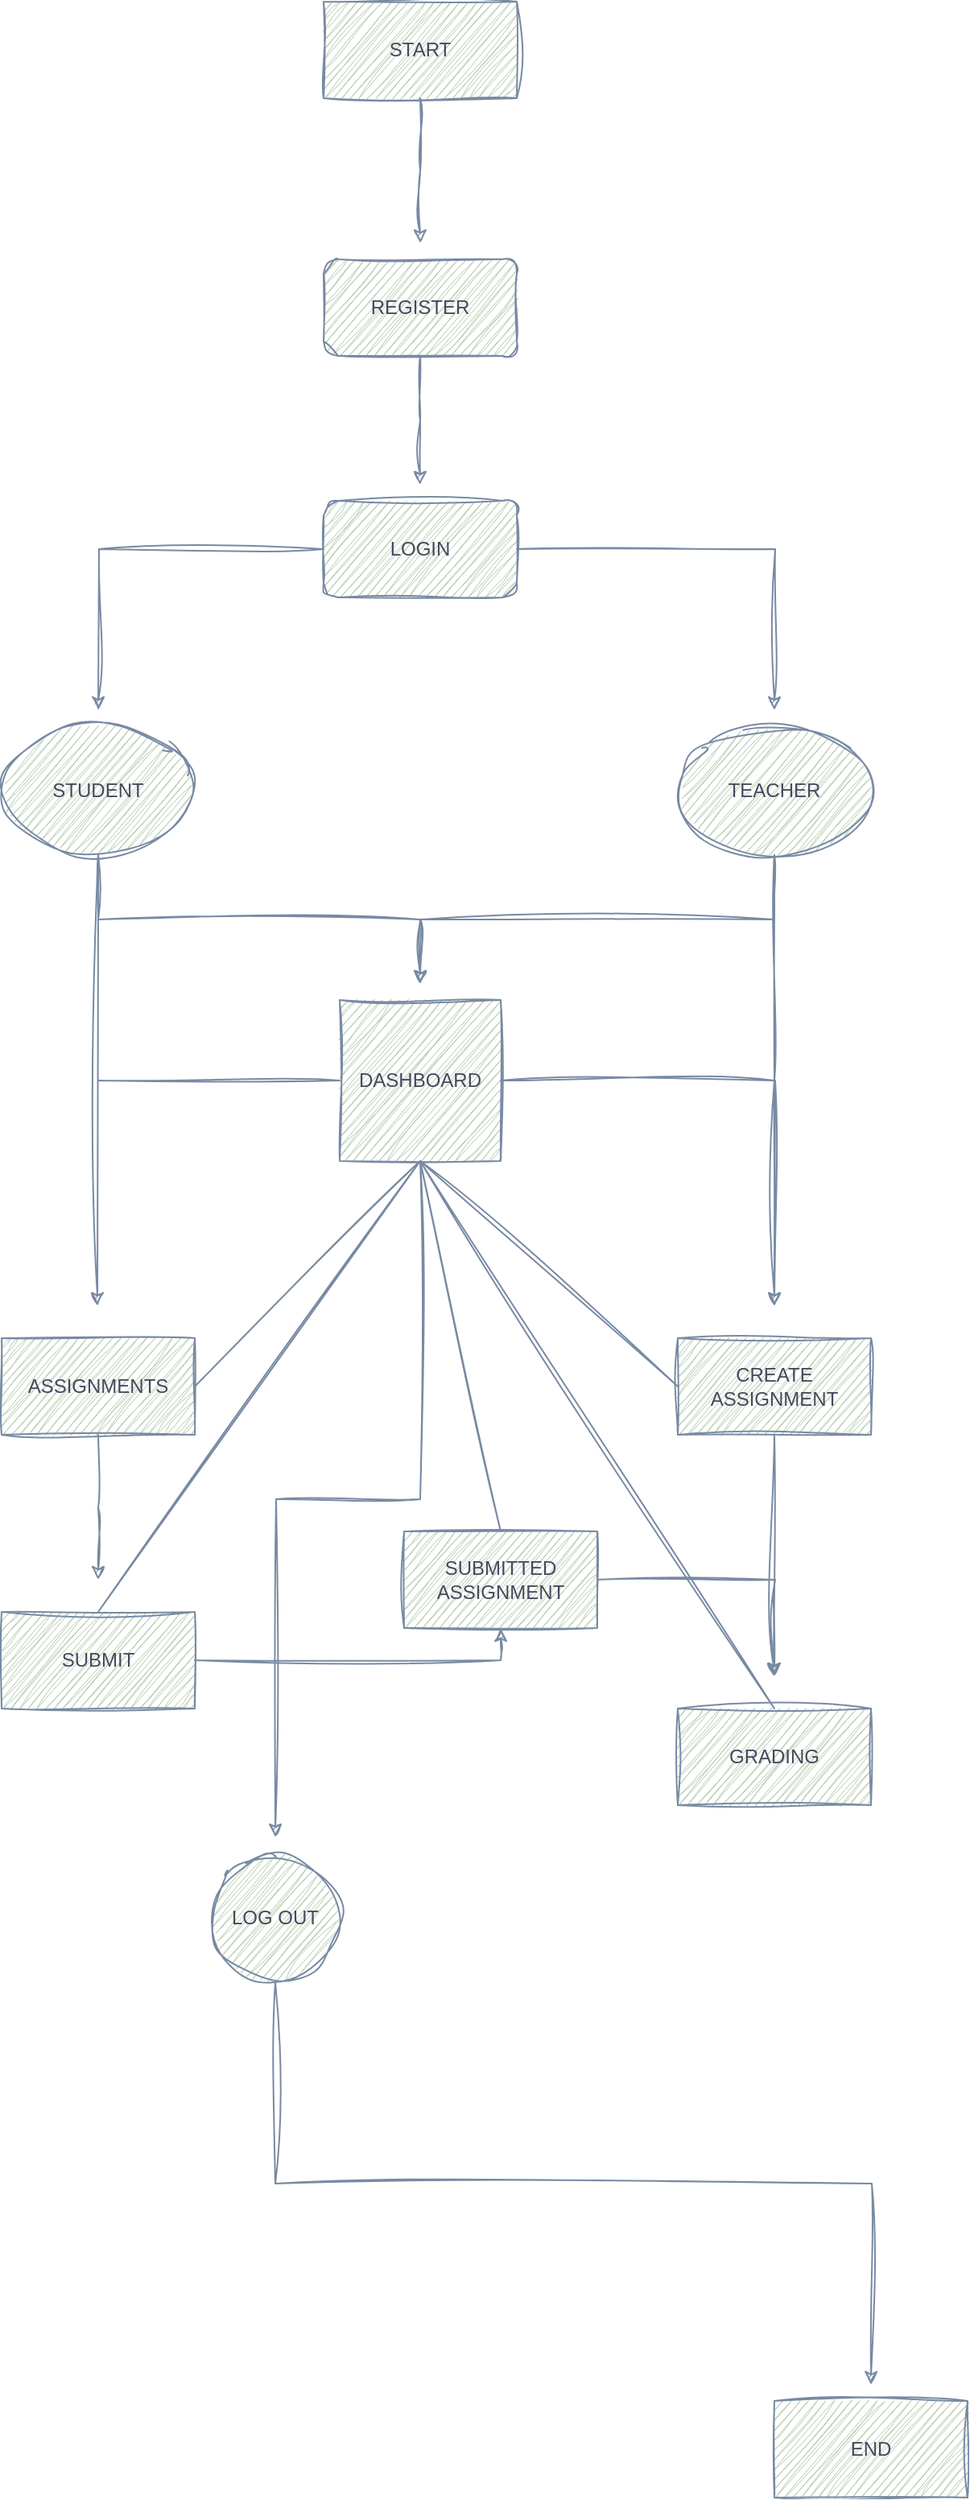<mxfile version="24.7.7">
  <diagram name="Page-1" id="L5FUfKaQxoedJn8WVVOA">
    <mxGraphModel dx="786" dy="465" grid="1" gridSize="10" guides="1" tooltips="1" connect="1" arrows="1" fold="1" page="1" pageScale="1" pageWidth="3300" pageHeight="4681" math="0" shadow="0">
      <root>
        <mxCell id="0" />
        <mxCell id="1" parent="0" />
        <mxCell id="IYb6vsNfdKdp7bzHXlKV-6" style="edgeStyle=orthogonalEdgeStyle;rounded=0;orthogonalLoop=1;jettySize=auto;html=1;exitX=0.5;exitY=1;exitDx=0;exitDy=0;sketch=1;curveFitting=1;jiggle=2;labelBackgroundColor=none;strokeColor=#788AA3;fontColor=default;" parent="1" source="IYb6vsNfdKdp7bzHXlKV-1" edge="1">
          <mxGeometry relative="1" as="geometry">
            <mxPoint x="410" y="220" as="targetPoint" />
          </mxGeometry>
        </mxCell>
        <mxCell id="IYb6vsNfdKdp7bzHXlKV-1" value="START" style="rounded=0;whiteSpace=wrap;html=1;sketch=1;curveFitting=1;jiggle=2;labelBackgroundColor=none;fillColor=#B2C9AB;strokeColor=#788AA3;fontColor=#46495D;" parent="1" vertex="1">
          <mxGeometry x="350" y="70" width="120" height="60" as="geometry" />
        </mxCell>
        <mxCell id="IYb6vsNfdKdp7bzHXlKV-10" style="edgeStyle=orthogonalEdgeStyle;rounded=0;orthogonalLoop=1;jettySize=auto;html=1;exitX=0.5;exitY=1;exitDx=0;exitDy=0;sketch=1;curveFitting=1;jiggle=2;labelBackgroundColor=none;strokeColor=#788AA3;fontColor=default;" parent="1" source="IYb6vsNfdKdp7bzHXlKV-8" edge="1">
          <mxGeometry relative="1" as="geometry">
            <mxPoint x="410" y="370" as="targetPoint" />
          </mxGeometry>
        </mxCell>
        <mxCell id="IYb6vsNfdKdp7bzHXlKV-8" value="REGISTER" style="rounded=1;whiteSpace=wrap;html=1;sketch=1;curveFitting=1;jiggle=2;labelBackgroundColor=none;fillColor=#B2C9AB;strokeColor=#788AA3;fontColor=#46495D;" parent="1" vertex="1">
          <mxGeometry x="350" y="230" width="120" height="60" as="geometry" />
        </mxCell>
        <mxCell id="IYb6vsNfdKdp7bzHXlKV-13" style="edgeStyle=orthogonalEdgeStyle;rounded=0;orthogonalLoop=1;jettySize=auto;html=1;exitX=0;exitY=0.5;exitDx=0;exitDy=0;sketch=1;curveFitting=1;jiggle=2;labelBackgroundColor=none;strokeColor=#788AA3;fontColor=default;" parent="1" source="IYb6vsNfdKdp7bzHXlKV-12" edge="1">
          <mxGeometry relative="1" as="geometry">
            <mxPoint x="210" y="510" as="targetPoint" />
          </mxGeometry>
        </mxCell>
        <mxCell id="IYb6vsNfdKdp7bzHXlKV-21" style="edgeStyle=orthogonalEdgeStyle;rounded=0;orthogonalLoop=1;jettySize=auto;html=1;exitX=1;exitY=0.5;exitDx=0;exitDy=0;sketch=1;curveFitting=1;jiggle=2;labelBackgroundColor=none;strokeColor=#788AA3;fontColor=default;" parent="1" source="IYb6vsNfdKdp7bzHXlKV-12" edge="1">
          <mxGeometry relative="1" as="geometry">
            <mxPoint x="630" y="510" as="targetPoint" />
          </mxGeometry>
        </mxCell>
        <mxCell id="IYb6vsNfdKdp7bzHXlKV-12" value="LOGIN" style="rounded=1;whiteSpace=wrap;html=1;sketch=1;curveFitting=1;jiggle=2;labelBackgroundColor=none;fillColor=#B2C9AB;strokeColor=#788AA3;fontColor=#46495D;" parent="1" vertex="1">
          <mxGeometry x="350" y="380" width="120" height="60" as="geometry" />
        </mxCell>
        <mxCell id="IYb6vsNfdKdp7bzHXlKV-18" style="edgeStyle=orthogonalEdgeStyle;rounded=0;orthogonalLoop=1;jettySize=auto;html=1;exitX=0.5;exitY=1;exitDx=0;exitDy=0;sketch=1;curveFitting=1;jiggle=2;labelBackgroundColor=none;strokeColor=#788AA3;fontColor=default;" parent="1" source="IYb6vsNfdKdp7bzHXlKV-14" edge="1">
          <mxGeometry relative="1" as="geometry">
            <mxPoint x="410" y="680" as="targetPoint" />
            <Array as="points">
              <mxPoint x="210" y="640" />
              <mxPoint x="410" y="640" />
            </Array>
          </mxGeometry>
        </mxCell>
        <mxCell id="IYb6vsNfdKdp7bzHXlKV-22" style="edgeStyle=orthogonalEdgeStyle;rounded=0;orthogonalLoop=1;jettySize=auto;html=1;exitX=0.5;exitY=1;exitDx=0;exitDy=0;sketch=1;curveFitting=1;jiggle=2;labelBackgroundColor=none;strokeColor=#788AA3;fontColor=default;" parent="1" source="IYb6vsNfdKdp7bzHXlKV-14" edge="1">
          <mxGeometry relative="1" as="geometry">
            <mxPoint x="209.5" y="880.0" as="targetPoint" />
          </mxGeometry>
        </mxCell>
        <mxCell id="IYb6vsNfdKdp7bzHXlKV-14" value="STUDENT" style="ellipse;whiteSpace=wrap;html=1;sketch=1;curveFitting=1;jiggle=2;labelBackgroundColor=none;fillColor=#B2C9AB;strokeColor=#788AA3;fontColor=#46495D;" parent="1" vertex="1">
          <mxGeometry x="150" y="520" width="120" height="80" as="geometry" />
        </mxCell>
        <mxCell id="IYb6vsNfdKdp7bzHXlKV-17" style="edgeStyle=orthogonalEdgeStyle;rounded=0;orthogonalLoop=1;jettySize=auto;html=1;exitX=0.5;exitY=1;exitDx=0;exitDy=0;sketch=1;curveFitting=1;jiggle=2;labelBackgroundColor=none;strokeColor=#788AA3;fontColor=default;" parent="1" source="IYb6vsNfdKdp7bzHXlKV-16" edge="1">
          <mxGeometry relative="1" as="geometry">
            <mxPoint x="410" y="680" as="targetPoint" />
          </mxGeometry>
        </mxCell>
        <mxCell id="IYb6vsNfdKdp7bzHXlKV-26" style="edgeStyle=orthogonalEdgeStyle;rounded=0;orthogonalLoop=1;jettySize=auto;html=1;exitX=0.5;exitY=1;exitDx=0;exitDy=0;sketch=1;curveFitting=1;jiggle=2;labelBackgroundColor=none;strokeColor=#788AA3;fontColor=default;" parent="1" source="IYb6vsNfdKdp7bzHXlKV-16" edge="1">
          <mxGeometry relative="1" as="geometry">
            <mxPoint x="630" y="880.0" as="targetPoint" />
          </mxGeometry>
        </mxCell>
        <mxCell id="IYb6vsNfdKdp7bzHXlKV-16" value="TEACHER" style="ellipse;whiteSpace=wrap;html=1;sketch=1;curveFitting=1;jiggle=2;labelBackgroundColor=none;fillColor=#B2C9AB;strokeColor=#788AA3;fontColor=#46495D;" parent="1" vertex="1">
          <mxGeometry x="570" y="520" width="120" height="80" as="geometry" />
        </mxCell>
        <mxCell id="IYb6vsNfdKdp7bzHXlKV-38" style="edgeStyle=orthogonalEdgeStyle;rounded=0;orthogonalLoop=1;jettySize=auto;html=1;exitX=1;exitY=0.5;exitDx=0;exitDy=0;sketch=1;curveFitting=1;jiggle=2;labelBackgroundColor=none;strokeColor=#788AA3;fontColor=default;" parent="1" source="IYb6vsNfdKdp7bzHXlKV-20" edge="1">
          <mxGeometry relative="1" as="geometry">
            <mxPoint x="630" y="880.0" as="targetPoint" />
          </mxGeometry>
        </mxCell>
        <mxCell id="IYb6vsNfdKdp7bzHXlKV-45" style="edgeStyle=orthogonalEdgeStyle;rounded=0;orthogonalLoop=1;jettySize=auto;html=1;exitX=0.5;exitY=1;exitDx=0;exitDy=0;sketch=1;curveFitting=1;jiggle=2;labelBackgroundColor=none;strokeColor=#788AA3;fontColor=default;" parent="1" source="IYb6vsNfdKdp7bzHXlKV-20" edge="1">
          <mxGeometry relative="1" as="geometry">
            <mxPoint x="320" y="1210.0" as="targetPoint" />
          </mxGeometry>
        </mxCell>
        <mxCell id="IYb6vsNfdKdp7bzHXlKV-20" value="DASHBOARD" style="whiteSpace=wrap;html=1;aspect=fixed;sketch=1;curveFitting=1;jiggle=2;labelBackgroundColor=none;fillColor=#B2C9AB;strokeColor=#788AA3;fontColor=#46495D;" parent="1" vertex="1">
          <mxGeometry x="360" y="690" width="100" height="100" as="geometry" />
        </mxCell>
        <mxCell id="IYb6vsNfdKdp7bzHXlKV-24" value="" style="endArrow=none;html=1;rounded=0;entryX=0;entryY=0.5;entryDx=0;entryDy=0;sketch=1;curveFitting=1;jiggle=2;labelBackgroundColor=none;strokeColor=#788AA3;fontColor=default;" parent="1" target="IYb6vsNfdKdp7bzHXlKV-20" edge="1">
          <mxGeometry width="50" height="50" relative="1" as="geometry">
            <mxPoint x="210" y="740" as="sourcePoint" />
            <mxPoint x="420" y="790" as="targetPoint" />
            <Array as="points">
              <mxPoint x="210" y="740" />
            </Array>
          </mxGeometry>
        </mxCell>
        <mxCell id="IYb6vsNfdKdp7bzHXlKV-28" style="edgeStyle=orthogonalEdgeStyle;rounded=0;orthogonalLoop=1;jettySize=auto;html=1;exitX=0.5;exitY=1;exitDx=0;exitDy=0;sketch=1;curveFitting=1;jiggle=2;labelBackgroundColor=none;strokeColor=#788AA3;fontColor=default;" parent="1" source="IYb6vsNfdKdp7bzHXlKV-25" edge="1">
          <mxGeometry relative="1" as="geometry">
            <mxPoint x="210" y="1050.0" as="targetPoint" />
          </mxGeometry>
        </mxCell>
        <mxCell id="IYb6vsNfdKdp7bzHXlKV-25" value="ASSIGNMENTS" style="rounded=0;whiteSpace=wrap;html=1;sketch=1;curveFitting=1;jiggle=2;labelBackgroundColor=none;fillColor=#B2C9AB;strokeColor=#788AA3;fontColor=#46495D;" parent="1" vertex="1">
          <mxGeometry x="150" y="900" width="120" height="60" as="geometry" />
        </mxCell>
        <mxCell id="IYb6vsNfdKdp7bzHXlKV-34" style="edgeStyle=orthogonalEdgeStyle;rounded=0;orthogonalLoop=1;jettySize=auto;html=1;exitX=0.5;exitY=1;exitDx=0;exitDy=0;sketch=1;curveFitting=1;jiggle=2;labelBackgroundColor=none;strokeColor=#788AA3;fontColor=default;" parent="1" source="IYb6vsNfdKdp7bzHXlKV-27" edge="1">
          <mxGeometry relative="1" as="geometry">
            <mxPoint x="629.5" y="1110.0" as="targetPoint" />
          </mxGeometry>
        </mxCell>
        <mxCell id="IYb6vsNfdKdp7bzHXlKV-27" value="CREATE ASSIGNMENT" style="rounded=0;whiteSpace=wrap;html=1;sketch=1;curveFitting=1;jiggle=2;labelBackgroundColor=none;fillColor=#B2C9AB;strokeColor=#788AA3;fontColor=#46495D;" parent="1" vertex="1">
          <mxGeometry x="570" y="900" width="120" height="60" as="geometry" />
        </mxCell>
        <mxCell id="IYb6vsNfdKdp7bzHXlKV-32" style="edgeStyle=orthogonalEdgeStyle;rounded=0;orthogonalLoop=1;jettySize=auto;html=1;exitX=1;exitY=0.5;exitDx=0;exitDy=0;entryX=0.5;entryY=1;entryDx=0;entryDy=0;sketch=1;curveFitting=1;jiggle=2;labelBackgroundColor=none;strokeColor=#788AA3;fontColor=default;" parent="1" source="IYb6vsNfdKdp7bzHXlKV-30" target="IYb6vsNfdKdp7bzHXlKV-31" edge="1">
          <mxGeometry relative="1" as="geometry" />
        </mxCell>
        <mxCell id="IYb6vsNfdKdp7bzHXlKV-30" value="SUBMIT" style="rounded=0;whiteSpace=wrap;html=1;sketch=1;curveFitting=1;jiggle=2;labelBackgroundColor=none;fillColor=#B2C9AB;strokeColor=#788AA3;fontColor=#46495D;" parent="1" vertex="1">
          <mxGeometry x="150" y="1070" width="120" height="60" as="geometry" />
        </mxCell>
        <mxCell id="IYb6vsNfdKdp7bzHXlKV-37" style="edgeStyle=orthogonalEdgeStyle;rounded=0;orthogonalLoop=1;jettySize=auto;html=1;exitX=1;exitY=0.5;exitDx=0;exitDy=0;sketch=1;curveFitting=1;jiggle=2;labelBackgroundColor=none;strokeColor=#788AA3;fontColor=default;" parent="1" source="IYb6vsNfdKdp7bzHXlKV-31" edge="1">
          <mxGeometry relative="1" as="geometry">
            <mxPoint x="630" y="1110.0" as="targetPoint" />
          </mxGeometry>
        </mxCell>
        <mxCell id="IYb6vsNfdKdp7bzHXlKV-31" value="SUBMITTED ASSIGNMENT" style="rounded=0;whiteSpace=wrap;html=1;sketch=1;curveFitting=1;jiggle=2;labelBackgroundColor=none;fillColor=#B2C9AB;strokeColor=#788AA3;fontColor=#46495D;" parent="1" vertex="1">
          <mxGeometry x="400" y="1020" width="120" height="60" as="geometry" />
        </mxCell>
        <mxCell id="IYb6vsNfdKdp7bzHXlKV-33" value="GRADING" style="rounded=0;whiteSpace=wrap;html=1;sketch=1;curveFitting=1;jiggle=2;labelBackgroundColor=none;fillColor=#B2C9AB;strokeColor=#788AA3;fontColor=#46495D;" parent="1" vertex="1">
          <mxGeometry x="570" y="1130" width="120" height="60" as="geometry" />
        </mxCell>
        <mxCell id="IYb6vsNfdKdp7bzHXlKV-40" value="" style="endArrow=none;html=1;rounded=0;exitX=1;exitY=0.5;exitDx=0;exitDy=0;entryX=0.5;entryY=1;entryDx=0;entryDy=0;sketch=1;curveFitting=1;jiggle=2;labelBackgroundColor=none;strokeColor=#788AA3;fontColor=default;" parent="1" source="IYb6vsNfdKdp7bzHXlKV-25" target="IYb6vsNfdKdp7bzHXlKV-20" edge="1">
          <mxGeometry width="50" height="50" relative="1" as="geometry">
            <mxPoint x="370" y="970" as="sourcePoint" />
            <mxPoint x="560" y="930" as="targetPoint" />
          </mxGeometry>
        </mxCell>
        <mxCell id="IYb6vsNfdKdp7bzHXlKV-41" value="" style="endArrow=none;html=1;rounded=0;entryX=0.5;entryY=1;entryDx=0;entryDy=0;exitX=0;exitY=0.5;exitDx=0;exitDy=0;sketch=1;curveFitting=1;jiggle=2;labelBackgroundColor=none;strokeColor=#788AA3;fontColor=default;" parent="1" source="IYb6vsNfdKdp7bzHXlKV-27" target="IYb6vsNfdKdp7bzHXlKV-20" edge="1">
          <mxGeometry width="50" height="50" relative="1" as="geometry">
            <mxPoint x="370" y="970" as="sourcePoint" />
            <mxPoint x="420" y="920" as="targetPoint" />
          </mxGeometry>
        </mxCell>
        <mxCell id="IYb6vsNfdKdp7bzHXlKV-42" value="" style="endArrow=none;html=1;rounded=0;exitX=0.5;exitY=0;exitDx=0;exitDy=0;entryX=0.5;entryY=1;entryDx=0;entryDy=0;sketch=1;curveFitting=1;jiggle=2;labelBackgroundColor=none;strokeColor=#788AA3;fontColor=default;" parent="1" source="IYb6vsNfdKdp7bzHXlKV-30" target="IYb6vsNfdKdp7bzHXlKV-20" edge="1">
          <mxGeometry width="50" height="50" relative="1" as="geometry">
            <mxPoint x="370" y="970" as="sourcePoint" />
            <mxPoint x="410" y="800" as="targetPoint" />
          </mxGeometry>
        </mxCell>
        <mxCell id="IYb6vsNfdKdp7bzHXlKV-43" value="" style="endArrow=none;html=1;rounded=0;entryX=0.5;entryY=1;entryDx=0;entryDy=0;exitX=0.5;exitY=0;exitDx=0;exitDy=0;sketch=1;curveFitting=1;jiggle=2;labelBackgroundColor=none;strokeColor=#788AA3;fontColor=default;" parent="1" source="IYb6vsNfdKdp7bzHXlKV-31" target="IYb6vsNfdKdp7bzHXlKV-20" edge="1">
          <mxGeometry width="50" height="50" relative="1" as="geometry">
            <mxPoint x="370" y="970" as="sourcePoint" />
            <mxPoint x="420" y="920" as="targetPoint" />
          </mxGeometry>
        </mxCell>
        <mxCell id="IYb6vsNfdKdp7bzHXlKV-44" value="" style="endArrow=none;html=1;rounded=0;entryX=0.5;entryY=1;entryDx=0;entryDy=0;exitX=0.5;exitY=0;exitDx=0;exitDy=0;sketch=1;curveFitting=1;jiggle=2;labelBackgroundColor=none;strokeColor=#788AA3;fontColor=default;" parent="1" source="IYb6vsNfdKdp7bzHXlKV-33" target="IYb6vsNfdKdp7bzHXlKV-20" edge="1">
          <mxGeometry width="50" height="50" relative="1" as="geometry">
            <mxPoint x="370" y="970" as="sourcePoint" />
            <mxPoint x="420" y="920" as="targetPoint" />
          </mxGeometry>
        </mxCell>
        <mxCell id="IYb6vsNfdKdp7bzHXlKV-48" style="edgeStyle=orthogonalEdgeStyle;rounded=0;orthogonalLoop=1;jettySize=auto;html=1;exitX=0.5;exitY=1;exitDx=0;exitDy=0;sketch=1;curveFitting=1;jiggle=2;labelBackgroundColor=none;strokeColor=#788AA3;fontColor=default;" parent="1" source="IYb6vsNfdKdp7bzHXlKV-46" edge="1">
          <mxGeometry relative="1" as="geometry">
            <mxPoint x="690" y="1550" as="targetPoint" />
          </mxGeometry>
        </mxCell>
        <mxCell id="IYb6vsNfdKdp7bzHXlKV-46" value="LOG OUT" style="ellipse;whiteSpace=wrap;html=1;aspect=fixed;sketch=1;curveFitting=1;jiggle=2;labelBackgroundColor=none;fillColor=#B2C9AB;strokeColor=#788AA3;fontColor=#46495D;" parent="1" vertex="1">
          <mxGeometry x="280" y="1220" width="80" height="80" as="geometry" />
        </mxCell>
        <mxCell id="IYb6vsNfdKdp7bzHXlKV-47" value="END" style="rounded=0;whiteSpace=wrap;html=1;sketch=1;curveFitting=1;jiggle=2;labelBackgroundColor=none;fillColor=#B2C9AB;strokeColor=#788AA3;fontColor=#46495D;" parent="1" vertex="1">
          <mxGeometry x="630" y="1560" width="120" height="60" as="geometry" />
        </mxCell>
      </root>
    </mxGraphModel>
  </diagram>
</mxfile>
